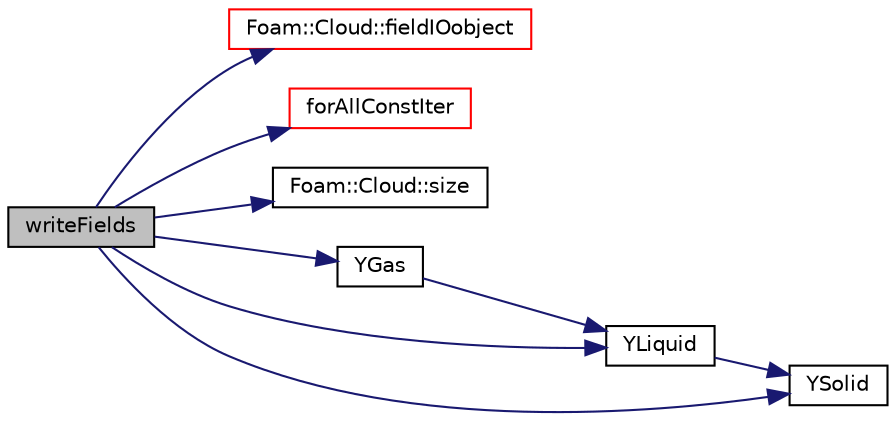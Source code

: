 digraph "writeFields"
{
  bgcolor="transparent";
  edge [fontname="Helvetica",fontsize="10",labelfontname="Helvetica",labelfontsize="10"];
  node [fontname="Helvetica",fontsize="10",shape=record];
  rankdir="LR";
  Node1 [label="writeFields",height=0.2,width=0.4,color="black", fillcolor="grey75", style="filled", fontcolor="black"];
  Node1 -> Node2 [color="midnightblue",fontsize="10",style="solid",fontname="Helvetica"];
  Node2 [label="Foam::Cloud::fieldIOobject",height=0.2,width=0.4,color="red",URL="$a00277.html#aeff14efb16617f98e54d9c0c0ac06a37",tooltip="Helper to construct IOobject for field and current time. "];
  Node1 -> Node3 [color="midnightblue",fontsize="10",style="solid",fontname="Helvetica"];
  Node3 [label="forAllConstIter",height=0.2,width=0.4,color="red",URL="$a03097.html#ae21e2836509b0fa7f7cedf6493b11b09"];
  Node1 -> Node4 [color="midnightblue",fontsize="10",style="solid",fontname="Helvetica"];
  Node4 [label="Foam::Cloud::size",height=0.2,width=0.4,color="black",URL="$a00277.html#a65cea301e2d6033c43932d12d91c792f"];
  Node1 -> Node5 [color="midnightblue",fontsize="10",style="solid",fontname="Helvetica"];
  Node5 [label="YGas",height=0.2,width=0.4,color="black",URL="$a02144.html#aaaaa77c088f6ea37f47e0f5979f9d8cf",tooltip="Return const access to mass fractions of gases. "];
  Node5 -> Node6 [color="midnightblue",fontsize="10",style="solid",fontname="Helvetica"];
  Node6 [label="YLiquid",height=0.2,width=0.4,color="black",URL="$a02144.html#a73b82b535bece8e426a63e77c329be41",tooltip="Return const access to mass fractions of liquids. "];
  Node6 -> Node7 [color="midnightblue",fontsize="10",style="solid",fontname="Helvetica"];
  Node7 [label="YSolid",height=0.2,width=0.4,color="black",URL="$a02144.html#af83b0b7108ae6c6230ac9f1f50dfa779",tooltip="Return const access to mass fractions of solids. "];
  Node1 -> Node6 [color="midnightblue",fontsize="10",style="solid",fontname="Helvetica"];
  Node1 -> Node7 [color="midnightblue",fontsize="10",style="solid",fontname="Helvetica"];
}
